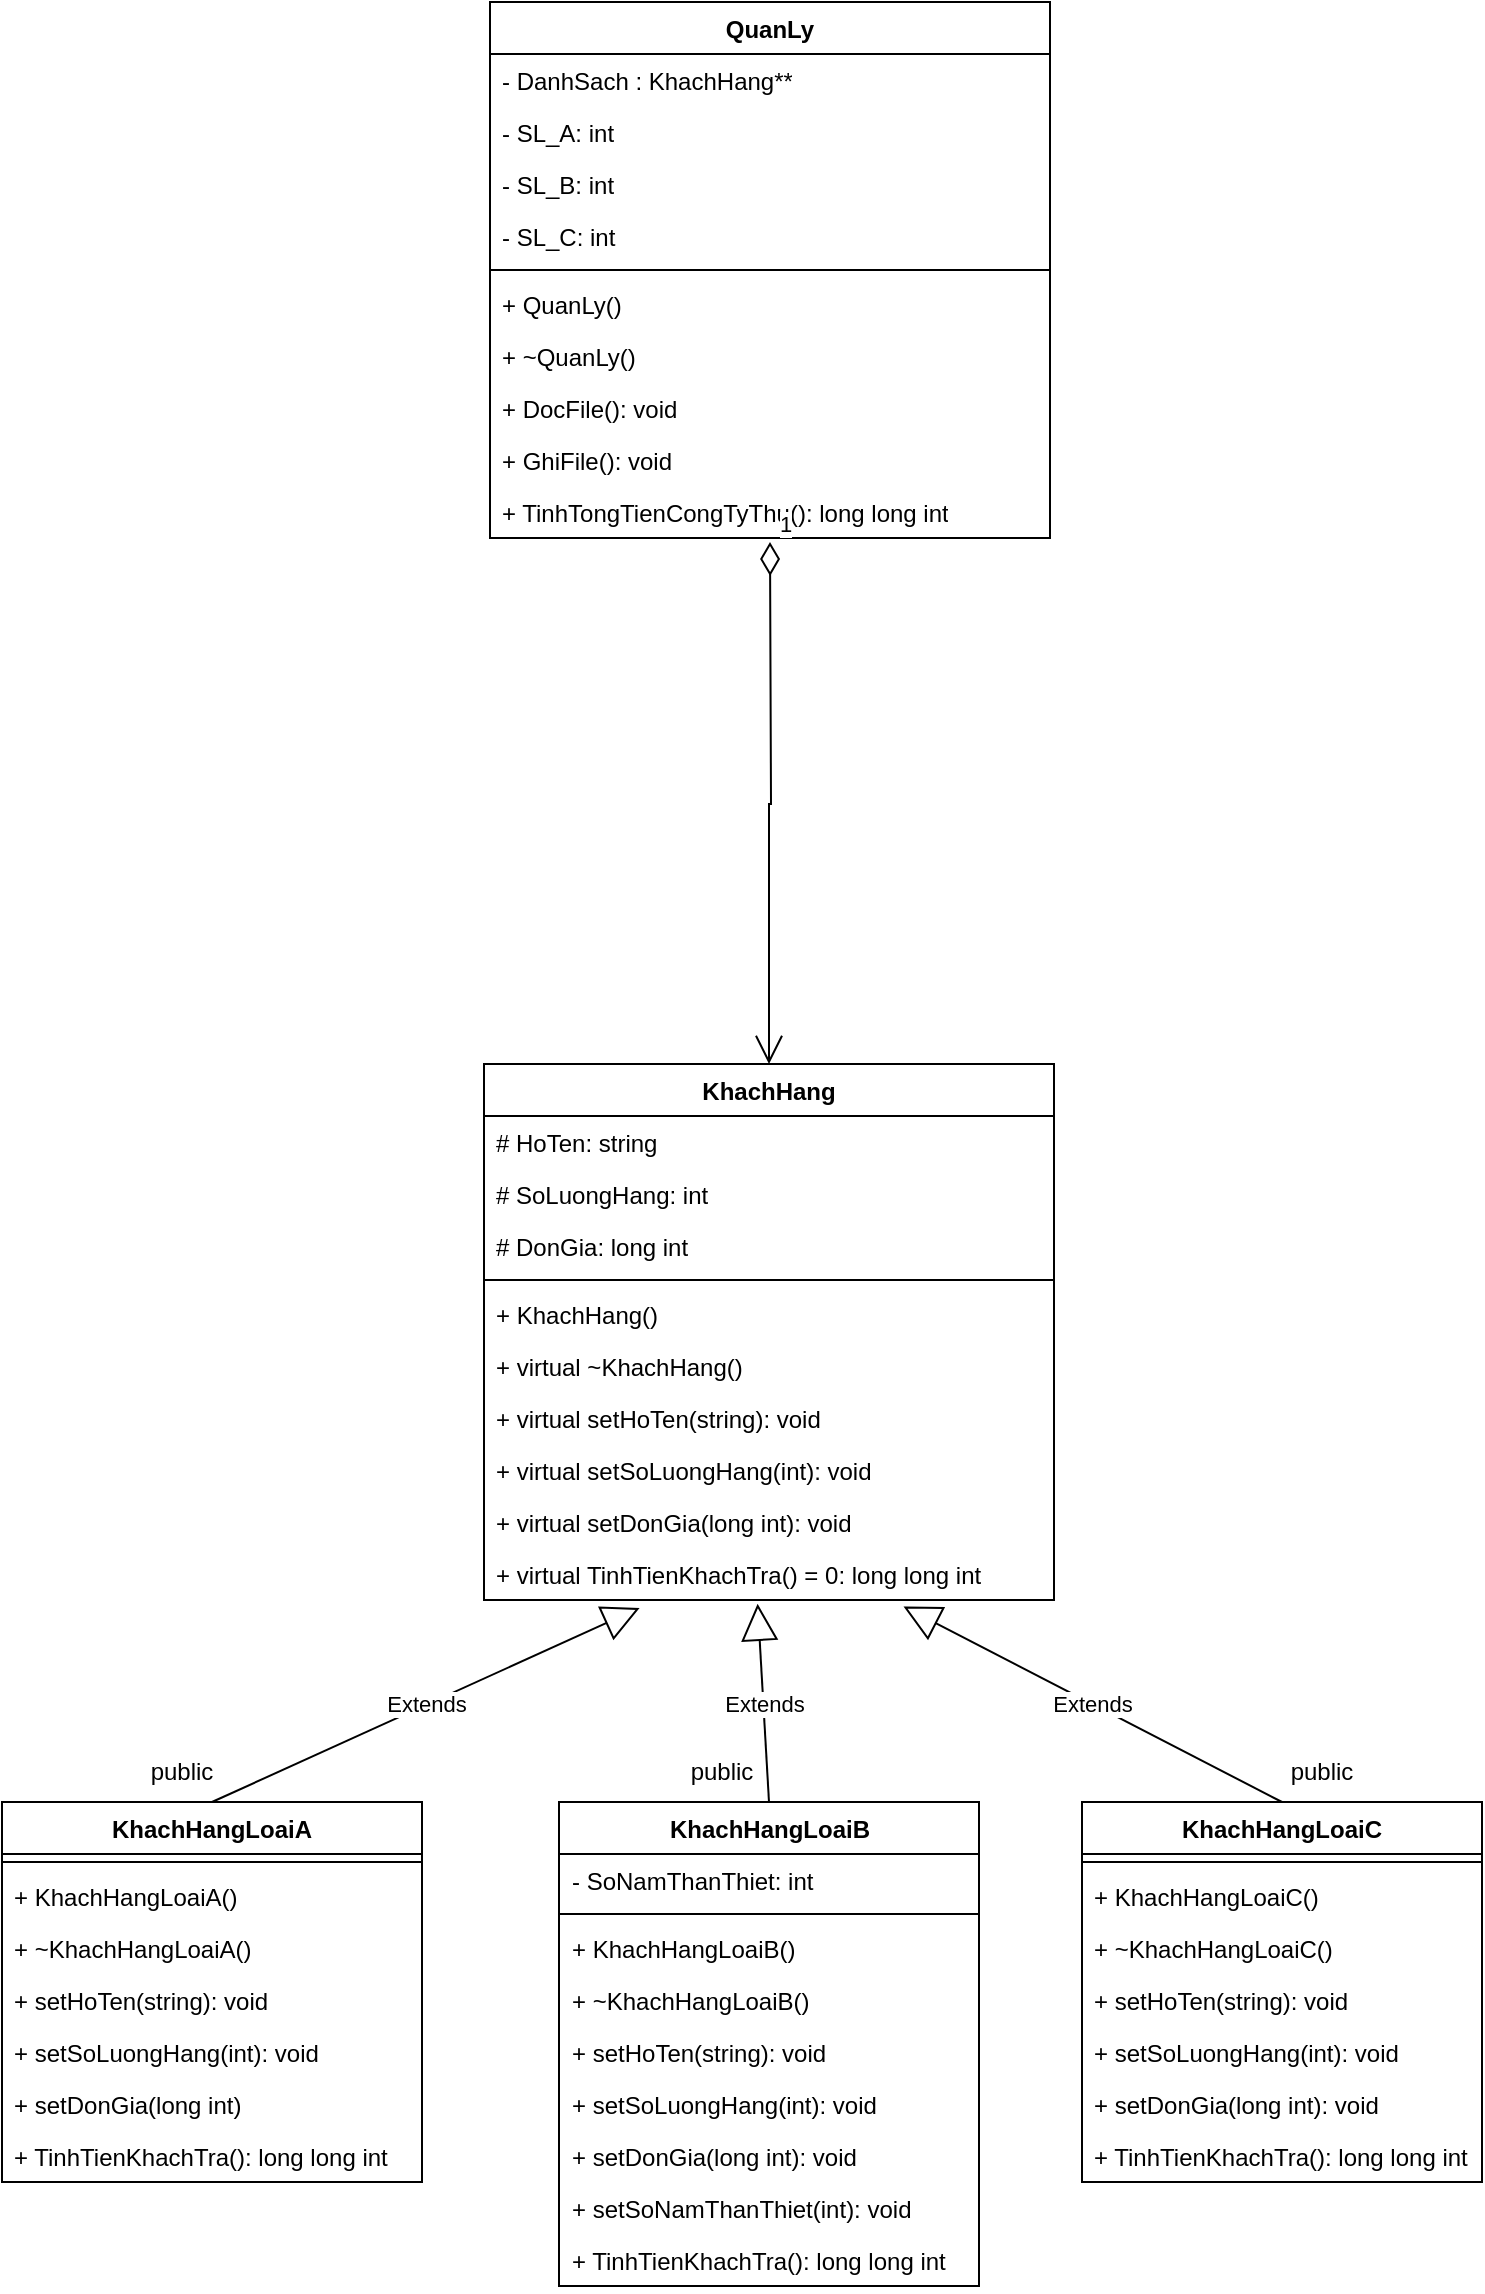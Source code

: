 <mxfile version="24.4.6" type="github">
  <diagram id="C5RBs43oDa-KdzZeNtuy" name="Page-1">
    <mxGraphModel dx="555" dy="1871" grid="1" gridSize="10" guides="1" tooltips="1" connect="1" arrows="1" fold="1" page="1" pageScale="1" pageWidth="827" pageHeight="1169" math="0" shadow="0">
      <root>
        <mxCell id="WIyWlLk6GJQsqaUBKTNV-0" />
        <mxCell id="WIyWlLk6GJQsqaUBKTNV-1" parent="WIyWlLk6GJQsqaUBKTNV-0" />
        <mxCell id="OHTR8JZZxxyX7zaucLzt-4" value="KhachHang" style="swimlane;fontStyle=1;align=center;verticalAlign=top;childLayout=stackLayout;horizontal=1;startSize=26;horizontalStack=0;resizeParent=1;resizeParentMax=0;resizeLast=0;collapsible=1;marginBottom=0;whiteSpace=wrap;html=1;" vertex="1" parent="WIyWlLk6GJQsqaUBKTNV-1">
          <mxGeometry x="271" y="451" width="285" height="268" as="geometry" />
        </mxCell>
        <mxCell id="OHTR8JZZxxyX7zaucLzt-62" value="# HoTen: string" style="text;strokeColor=none;fillColor=none;align=left;verticalAlign=top;spacingLeft=4;spacingRight=4;overflow=hidden;rotatable=0;points=[[0,0.5],[1,0.5]];portConstraint=eastwest;whiteSpace=wrap;html=1;" vertex="1" parent="OHTR8JZZxxyX7zaucLzt-4">
          <mxGeometry y="26" width="285" height="26" as="geometry" />
        </mxCell>
        <mxCell id="OHTR8JZZxxyX7zaucLzt-5" value="# SoLuongHang: int" style="text;strokeColor=none;fillColor=none;align=left;verticalAlign=top;spacingLeft=4;spacingRight=4;overflow=hidden;rotatable=0;points=[[0,0.5],[1,0.5]];portConstraint=eastwest;whiteSpace=wrap;html=1;" vertex="1" parent="OHTR8JZZxxyX7zaucLzt-4">
          <mxGeometry y="52" width="285" height="26" as="geometry" />
        </mxCell>
        <mxCell id="OHTR8JZZxxyX7zaucLzt-20" value="# DonGia: long int" style="text;strokeColor=none;fillColor=none;align=left;verticalAlign=top;spacingLeft=4;spacingRight=4;overflow=hidden;rotatable=0;points=[[0,0.5],[1,0.5]];portConstraint=eastwest;whiteSpace=wrap;html=1;" vertex="1" parent="OHTR8JZZxxyX7zaucLzt-4">
          <mxGeometry y="78" width="285" height="26" as="geometry" />
        </mxCell>
        <mxCell id="OHTR8JZZxxyX7zaucLzt-6" value="" style="line;strokeWidth=1;fillColor=none;align=left;verticalAlign=middle;spacingTop=-1;spacingLeft=3;spacingRight=3;rotatable=0;labelPosition=right;points=[];portConstraint=eastwest;strokeColor=inherit;" vertex="1" parent="OHTR8JZZxxyX7zaucLzt-4">
          <mxGeometry y="104" width="285" height="8" as="geometry" />
        </mxCell>
        <mxCell id="OHTR8JZZxxyX7zaucLzt-7" value="+ KhachHang()" style="text;strokeColor=none;fillColor=none;align=left;verticalAlign=top;spacingLeft=4;spacingRight=4;overflow=hidden;rotatable=0;points=[[0,0.5],[1,0.5]];portConstraint=eastwest;whiteSpace=wrap;html=1;" vertex="1" parent="OHTR8JZZxxyX7zaucLzt-4">
          <mxGeometry y="112" width="285" height="26" as="geometry" />
        </mxCell>
        <mxCell id="OHTR8JZZxxyX7zaucLzt-24" value="+ virtual ~KhachHang()" style="text;strokeColor=none;fillColor=none;align=left;verticalAlign=top;spacingLeft=4;spacingRight=4;overflow=hidden;rotatable=0;points=[[0,0.5],[1,0.5]];portConstraint=eastwest;whiteSpace=wrap;html=1;" vertex="1" parent="OHTR8JZZxxyX7zaucLzt-4">
          <mxGeometry y="138" width="285" height="26" as="geometry" />
        </mxCell>
        <mxCell id="OHTR8JZZxxyX7zaucLzt-25" value="+ virtual setHoTen(string): void" style="text;strokeColor=none;fillColor=none;align=left;verticalAlign=top;spacingLeft=4;spacingRight=4;overflow=hidden;rotatable=0;points=[[0,0.5],[1,0.5]];portConstraint=eastwest;whiteSpace=wrap;html=1;" vertex="1" parent="OHTR8JZZxxyX7zaucLzt-4">
          <mxGeometry y="164" width="285" height="26" as="geometry" />
        </mxCell>
        <mxCell id="OHTR8JZZxxyX7zaucLzt-63" value="+ virtual setSoLuongHang(int): void" style="text;strokeColor=none;fillColor=none;align=left;verticalAlign=top;spacingLeft=4;spacingRight=4;overflow=hidden;rotatable=0;points=[[0,0.5],[1,0.5]];portConstraint=eastwest;whiteSpace=wrap;html=1;" vertex="1" parent="OHTR8JZZxxyX7zaucLzt-4">
          <mxGeometry y="190" width="285" height="26" as="geometry" />
        </mxCell>
        <mxCell id="OHTR8JZZxxyX7zaucLzt-64" value="+ virtual setDonGia(long int): void" style="text;strokeColor=none;fillColor=none;align=left;verticalAlign=top;spacingLeft=4;spacingRight=4;overflow=hidden;rotatable=0;points=[[0,0.5],[1,0.5]];portConstraint=eastwest;whiteSpace=wrap;html=1;" vertex="1" parent="OHTR8JZZxxyX7zaucLzt-4">
          <mxGeometry y="216" width="285" height="26" as="geometry" />
        </mxCell>
        <mxCell id="OHTR8JZZxxyX7zaucLzt-28" value="+ virtual TinhTienKhachTra() = 0: long long int" style="text;strokeColor=none;fillColor=none;align=left;verticalAlign=top;spacingLeft=4;spacingRight=4;overflow=hidden;rotatable=0;points=[[0,0.5],[1,0.5]];portConstraint=eastwest;whiteSpace=wrap;html=1;" vertex="1" parent="OHTR8JZZxxyX7zaucLzt-4">
          <mxGeometry y="242" width="285" height="26" as="geometry" />
        </mxCell>
        <mxCell id="OHTR8JZZxxyX7zaucLzt-8" value="KhachHangLoaiA" style="swimlane;fontStyle=1;align=center;verticalAlign=top;childLayout=stackLayout;horizontal=1;startSize=26;horizontalStack=0;resizeParent=1;resizeParentMax=0;resizeLast=0;collapsible=1;marginBottom=0;whiteSpace=wrap;html=1;" vertex="1" parent="WIyWlLk6GJQsqaUBKTNV-1">
          <mxGeometry x="30" y="820" width="210" height="190" as="geometry" />
        </mxCell>
        <mxCell id="OHTR8JZZxxyX7zaucLzt-10" value="" style="line;strokeWidth=1;fillColor=none;align=left;verticalAlign=middle;spacingTop=-1;spacingLeft=3;spacingRight=3;rotatable=0;labelPosition=right;points=[];portConstraint=eastwest;strokeColor=inherit;" vertex="1" parent="OHTR8JZZxxyX7zaucLzt-8">
          <mxGeometry y="26" width="210" height="8" as="geometry" />
        </mxCell>
        <mxCell id="OHTR8JZZxxyX7zaucLzt-11" value="+ KhachHangLoaiA()" style="text;strokeColor=none;fillColor=none;align=left;verticalAlign=top;spacingLeft=4;spacingRight=4;overflow=hidden;rotatable=0;points=[[0,0.5],[1,0.5]];portConstraint=eastwest;whiteSpace=wrap;html=1;" vertex="1" parent="OHTR8JZZxxyX7zaucLzt-8">
          <mxGeometry y="34" width="210" height="26" as="geometry" />
        </mxCell>
        <mxCell id="OHTR8JZZxxyX7zaucLzt-30" value="+ ~KhachHangLoaiA()" style="text;strokeColor=none;fillColor=none;align=left;verticalAlign=top;spacingLeft=4;spacingRight=4;overflow=hidden;rotatable=0;points=[[0,0.5],[1,0.5]];portConstraint=eastwest;whiteSpace=wrap;html=1;" vertex="1" parent="OHTR8JZZxxyX7zaucLzt-8">
          <mxGeometry y="60" width="210" height="26" as="geometry" />
        </mxCell>
        <mxCell id="OHTR8JZZxxyX7zaucLzt-65" value="+ setHoTen(string): void" style="text;strokeColor=none;fillColor=none;align=left;verticalAlign=top;spacingLeft=4;spacingRight=4;overflow=hidden;rotatable=0;points=[[0,0.5],[1,0.5]];portConstraint=eastwest;whiteSpace=wrap;html=1;" vertex="1" parent="OHTR8JZZxxyX7zaucLzt-8">
          <mxGeometry y="86" width="210" height="26" as="geometry" />
        </mxCell>
        <mxCell id="OHTR8JZZxxyX7zaucLzt-66" value="+ setSoLuongHang(int): void" style="text;strokeColor=none;fillColor=none;align=left;verticalAlign=top;spacingLeft=4;spacingRight=4;overflow=hidden;rotatable=0;points=[[0,0.5],[1,0.5]];portConstraint=eastwest;whiteSpace=wrap;html=1;" vertex="1" parent="OHTR8JZZxxyX7zaucLzt-8">
          <mxGeometry y="112" width="210" height="26" as="geometry" />
        </mxCell>
        <mxCell id="OHTR8JZZxxyX7zaucLzt-67" value="+ setDonGia(long int)" style="text;strokeColor=none;fillColor=none;align=left;verticalAlign=top;spacingLeft=4;spacingRight=4;overflow=hidden;rotatable=0;points=[[0,0.5],[1,0.5]];portConstraint=eastwest;whiteSpace=wrap;html=1;" vertex="1" parent="OHTR8JZZxxyX7zaucLzt-8">
          <mxGeometry y="138" width="210" height="26" as="geometry" />
        </mxCell>
        <mxCell id="OHTR8JZZxxyX7zaucLzt-45" value="+ TinhTienKhachTra(): long long int" style="text;strokeColor=none;fillColor=none;align=left;verticalAlign=top;spacingLeft=4;spacingRight=4;overflow=hidden;rotatable=0;points=[[0,0.5],[1,0.5]];portConstraint=eastwest;whiteSpace=wrap;html=1;" vertex="1" parent="OHTR8JZZxxyX7zaucLzt-8">
          <mxGeometry y="164" width="210" height="26" as="geometry" />
        </mxCell>
        <mxCell id="OHTR8JZZxxyX7zaucLzt-12" value="KhachHangLoaiB" style="swimlane;fontStyle=1;align=center;verticalAlign=top;childLayout=stackLayout;horizontal=1;startSize=26;horizontalStack=0;resizeParent=1;resizeParentMax=0;resizeLast=0;collapsible=1;marginBottom=0;whiteSpace=wrap;html=1;" vertex="1" parent="WIyWlLk6GJQsqaUBKTNV-1">
          <mxGeometry x="308.5" y="820" width="210" height="242" as="geometry" />
        </mxCell>
        <mxCell id="OHTR8JZZxxyX7zaucLzt-13" value="- SoNamThanThiet: int" style="text;strokeColor=none;fillColor=none;align=left;verticalAlign=top;spacingLeft=4;spacingRight=4;overflow=hidden;rotatable=0;points=[[0,0.5],[1,0.5]];portConstraint=eastwest;whiteSpace=wrap;html=1;" vertex="1" parent="OHTR8JZZxxyX7zaucLzt-12">
          <mxGeometry y="26" width="210" height="26" as="geometry" />
        </mxCell>
        <mxCell id="OHTR8JZZxxyX7zaucLzt-14" value="" style="line;strokeWidth=1;fillColor=none;align=left;verticalAlign=middle;spacingTop=-1;spacingLeft=3;spacingRight=3;rotatable=0;labelPosition=right;points=[];portConstraint=eastwest;strokeColor=inherit;" vertex="1" parent="OHTR8JZZxxyX7zaucLzt-12">
          <mxGeometry y="52" width="210" height="8" as="geometry" />
        </mxCell>
        <mxCell id="OHTR8JZZxxyX7zaucLzt-15" value="+ KhachHangLoaiB()" style="text;strokeColor=none;fillColor=none;align=left;verticalAlign=top;spacingLeft=4;spacingRight=4;overflow=hidden;rotatable=0;points=[[0,0.5],[1,0.5]];portConstraint=eastwest;whiteSpace=wrap;html=1;" vertex="1" parent="OHTR8JZZxxyX7zaucLzt-12">
          <mxGeometry y="60" width="210" height="26" as="geometry" />
        </mxCell>
        <mxCell id="OHTR8JZZxxyX7zaucLzt-42" value="+ ~KhachHangLoaiB()" style="text;strokeColor=none;fillColor=none;align=left;verticalAlign=top;spacingLeft=4;spacingRight=4;overflow=hidden;rotatable=0;points=[[0,0.5],[1,0.5]];portConstraint=eastwest;whiteSpace=wrap;html=1;" vertex="1" parent="OHTR8JZZxxyX7zaucLzt-12">
          <mxGeometry y="86" width="210" height="26" as="geometry" />
        </mxCell>
        <mxCell id="OHTR8JZZxxyX7zaucLzt-71" value="+ setHoTen(string): void" style="text;strokeColor=none;fillColor=none;align=left;verticalAlign=top;spacingLeft=4;spacingRight=4;overflow=hidden;rotatable=0;points=[[0,0.5],[1,0.5]];portConstraint=eastwest;whiteSpace=wrap;html=1;" vertex="1" parent="OHTR8JZZxxyX7zaucLzt-12">
          <mxGeometry y="112" width="210" height="26" as="geometry" />
        </mxCell>
        <mxCell id="OHTR8JZZxxyX7zaucLzt-69" value="+ setSoLuongHang(int): void" style="text;strokeColor=none;fillColor=none;align=left;verticalAlign=top;spacingLeft=4;spacingRight=4;overflow=hidden;rotatable=0;points=[[0,0.5],[1,0.5]];portConstraint=eastwest;whiteSpace=wrap;html=1;" vertex="1" parent="OHTR8JZZxxyX7zaucLzt-12">
          <mxGeometry y="138" width="210" height="26" as="geometry" />
        </mxCell>
        <mxCell id="OHTR8JZZxxyX7zaucLzt-70" value="+ setDonGia(long int): void" style="text;strokeColor=none;fillColor=none;align=left;verticalAlign=top;spacingLeft=4;spacingRight=4;overflow=hidden;rotatable=0;points=[[0,0.5],[1,0.5]];portConstraint=eastwest;whiteSpace=wrap;html=1;" vertex="1" parent="OHTR8JZZxxyX7zaucLzt-12">
          <mxGeometry y="164" width="210" height="26" as="geometry" />
        </mxCell>
        <mxCell id="OHTR8JZZxxyX7zaucLzt-68" value="+ setSoNamThanThiet(int): void" style="text;strokeColor=none;fillColor=none;align=left;verticalAlign=top;spacingLeft=4;spacingRight=4;overflow=hidden;rotatable=0;points=[[0,0.5],[1,0.5]];portConstraint=eastwest;whiteSpace=wrap;html=1;" vertex="1" parent="OHTR8JZZxxyX7zaucLzt-12">
          <mxGeometry y="190" width="210" height="26" as="geometry" />
        </mxCell>
        <mxCell id="OHTR8JZZxxyX7zaucLzt-46" value="+ TinhTienKhachTra(): long long int" style="text;strokeColor=none;fillColor=none;align=left;verticalAlign=top;spacingLeft=4;spacingRight=4;overflow=hidden;rotatable=0;points=[[0,0.5],[1,0.5]];portConstraint=eastwest;whiteSpace=wrap;html=1;" vertex="1" parent="OHTR8JZZxxyX7zaucLzt-12">
          <mxGeometry y="216" width="210" height="26" as="geometry" />
        </mxCell>
        <mxCell id="OHTR8JZZxxyX7zaucLzt-16" value="KhachHangLoaiC" style="swimlane;fontStyle=1;align=center;verticalAlign=top;childLayout=stackLayout;horizontal=1;startSize=26;horizontalStack=0;resizeParent=1;resizeParentMax=0;resizeLast=0;collapsible=1;marginBottom=0;whiteSpace=wrap;html=1;" vertex="1" parent="WIyWlLk6GJQsqaUBKTNV-1">
          <mxGeometry x="570" y="820" width="200" height="190" as="geometry" />
        </mxCell>
        <mxCell id="OHTR8JZZxxyX7zaucLzt-18" value="" style="line;strokeWidth=1;fillColor=none;align=left;verticalAlign=middle;spacingTop=-1;spacingLeft=3;spacingRight=3;rotatable=0;labelPosition=right;points=[];portConstraint=eastwest;strokeColor=inherit;" vertex="1" parent="OHTR8JZZxxyX7zaucLzt-16">
          <mxGeometry y="26" width="200" height="8" as="geometry" />
        </mxCell>
        <mxCell id="OHTR8JZZxxyX7zaucLzt-19" value="+ KhachHangLoaiC()" style="text;strokeColor=none;fillColor=none;align=left;verticalAlign=top;spacingLeft=4;spacingRight=4;overflow=hidden;rotatable=0;points=[[0,0.5],[1,0.5]];portConstraint=eastwest;whiteSpace=wrap;html=1;" vertex="1" parent="OHTR8JZZxxyX7zaucLzt-16">
          <mxGeometry y="34" width="200" height="26" as="geometry" />
        </mxCell>
        <mxCell id="OHTR8JZZxxyX7zaucLzt-47" value="+ ~KhachHangLoaiC()" style="text;strokeColor=none;fillColor=none;align=left;verticalAlign=top;spacingLeft=4;spacingRight=4;overflow=hidden;rotatable=0;points=[[0,0.5],[1,0.5]];portConstraint=eastwest;whiteSpace=wrap;html=1;" vertex="1" parent="OHTR8JZZxxyX7zaucLzt-16">
          <mxGeometry y="60" width="200" height="26" as="geometry" />
        </mxCell>
        <mxCell id="OHTR8JZZxxyX7zaucLzt-72" value="+ setHoTen(string): void" style="text;strokeColor=none;fillColor=none;align=left;verticalAlign=top;spacingLeft=4;spacingRight=4;overflow=hidden;rotatable=0;points=[[0,0.5],[1,0.5]];portConstraint=eastwest;whiteSpace=wrap;html=1;" vertex="1" parent="OHTR8JZZxxyX7zaucLzt-16">
          <mxGeometry y="86" width="200" height="26" as="geometry" />
        </mxCell>
        <mxCell id="OHTR8JZZxxyX7zaucLzt-73" value="+ setSoLuongHang(int): void" style="text;strokeColor=none;fillColor=none;align=left;verticalAlign=top;spacingLeft=4;spacingRight=4;overflow=hidden;rotatable=0;points=[[0,0.5],[1,0.5]];portConstraint=eastwest;whiteSpace=wrap;html=1;" vertex="1" parent="OHTR8JZZxxyX7zaucLzt-16">
          <mxGeometry y="112" width="200" height="26" as="geometry" />
        </mxCell>
        <mxCell id="OHTR8JZZxxyX7zaucLzt-74" value="+ setDonGia(long int): void" style="text;strokeColor=none;fillColor=none;align=left;verticalAlign=top;spacingLeft=4;spacingRight=4;overflow=hidden;rotatable=0;points=[[0,0.5],[1,0.5]];portConstraint=eastwest;whiteSpace=wrap;html=1;" vertex="1" parent="OHTR8JZZxxyX7zaucLzt-16">
          <mxGeometry y="138" width="200" height="26" as="geometry" />
        </mxCell>
        <mxCell id="OHTR8JZZxxyX7zaucLzt-50" value="+ TinhTienKhachTra(): long long int" style="text;strokeColor=none;fillColor=none;align=left;verticalAlign=top;spacingLeft=4;spacingRight=4;overflow=hidden;rotatable=0;points=[[0,0.5],[1,0.5]];portConstraint=eastwest;whiteSpace=wrap;html=1;" vertex="1" parent="OHTR8JZZxxyX7zaucLzt-16">
          <mxGeometry y="164" width="200" height="26" as="geometry" />
        </mxCell>
        <mxCell id="OHTR8JZZxxyX7zaucLzt-33" value="QuanLy" style="swimlane;fontStyle=1;align=center;verticalAlign=top;childLayout=stackLayout;horizontal=1;startSize=26;horizontalStack=0;resizeParent=1;resizeParentMax=0;resizeLast=0;collapsible=1;marginBottom=0;whiteSpace=wrap;html=1;" vertex="1" parent="WIyWlLk6GJQsqaUBKTNV-1">
          <mxGeometry x="274" y="-80" width="280" height="268" as="geometry" />
        </mxCell>
        <mxCell id="OHTR8JZZxxyX7zaucLzt-34" value="- DanhSach : KhachHang**" style="text;strokeColor=none;fillColor=none;align=left;verticalAlign=top;spacingLeft=4;spacingRight=4;overflow=hidden;rotatable=0;points=[[0,0.5],[1,0.5]];portConstraint=eastwest;whiteSpace=wrap;html=1;" vertex="1" parent="OHTR8JZZxxyX7zaucLzt-33">
          <mxGeometry y="26" width="280" height="26" as="geometry" />
        </mxCell>
        <mxCell id="OHTR8JZZxxyX7zaucLzt-37" value="- SL_A: int" style="text;strokeColor=none;fillColor=none;align=left;verticalAlign=top;spacingLeft=4;spacingRight=4;overflow=hidden;rotatable=0;points=[[0,0.5],[1,0.5]];portConstraint=eastwest;whiteSpace=wrap;html=1;" vertex="1" parent="OHTR8JZZxxyX7zaucLzt-33">
          <mxGeometry y="52" width="280" height="26" as="geometry" />
        </mxCell>
        <mxCell id="OHTR8JZZxxyX7zaucLzt-51" value="- SL_B: int" style="text;strokeColor=none;fillColor=none;align=left;verticalAlign=top;spacingLeft=4;spacingRight=4;overflow=hidden;rotatable=0;points=[[0,0.5],[1,0.5]];portConstraint=eastwest;whiteSpace=wrap;html=1;" vertex="1" parent="OHTR8JZZxxyX7zaucLzt-33">
          <mxGeometry y="78" width="280" height="26" as="geometry" />
        </mxCell>
        <mxCell id="OHTR8JZZxxyX7zaucLzt-52" value="- SL_C: int" style="text;strokeColor=none;fillColor=none;align=left;verticalAlign=top;spacingLeft=4;spacingRight=4;overflow=hidden;rotatable=0;points=[[0,0.5],[1,0.5]];portConstraint=eastwest;whiteSpace=wrap;html=1;" vertex="1" parent="OHTR8JZZxxyX7zaucLzt-33">
          <mxGeometry y="104" width="280" height="26" as="geometry" />
        </mxCell>
        <mxCell id="OHTR8JZZxxyX7zaucLzt-35" value="" style="line;strokeWidth=1;fillColor=none;align=left;verticalAlign=middle;spacingTop=-1;spacingLeft=3;spacingRight=3;rotatable=0;labelPosition=right;points=[];portConstraint=eastwest;strokeColor=inherit;" vertex="1" parent="OHTR8JZZxxyX7zaucLzt-33">
          <mxGeometry y="130" width="280" height="8" as="geometry" />
        </mxCell>
        <mxCell id="OHTR8JZZxxyX7zaucLzt-36" value="+ QuanLy()" style="text;strokeColor=none;fillColor=none;align=left;verticalAlign=top;spacingLeft=4;spacingRight=4;overflow=hidden;rotatable=0;points=[[0,0.5],[1,0.5]];portConstraint=eastwest;whiteSpace=wrap;html=1;" vertex="1" parent="OHTR8JZZxxyX7zaucLzt-33">
          <mxGeometry y="138" width="280" height="26" as="geometry" />
        </mxCell>
        <mxCell id="OHTR8JZZxxyX7zaucLzt-38" value="+ ~QuanLy()" style="text;strokeColor=none;fillColor=none;align=left;verticalAlign=top;spacingLeft=4;spacingRight=4;overflow=hidden;rotatable=0;points=[[0,0.5],[1,0.5]];portConstraint=eastwest;whiteSpace=wrap;html=1;" vertex="1" parent="OHTR8JZZxxyX7zaucLzt-33">
          <mxGeometry y="164" width="280" height="26" as="geometry" />
        </mxCell>
        <mxCell id="OHTR8JZZxxyX7zaucLzt-39" value="+ DocFile(): void" style="text;strokeColor=none;fillColor=none;align=left;verticalAlign=top;spacingLeft=4;spacingRight=4;overflow=hidden;rotatable=0;points=[[0,0.5],[1,0.5]];portConstraint=eastwest;whiteSpace=wrap;html=1;" vertex="1" parent="OHTR8JZZxxyX7zaucLzt-33">
          <mxGeometry y="190" width="280" height="26" as="geometry" />
        </mxCell>
        <mxCell id="OHTR8JZZxxyX7zaucLzt-40" value="+ GhiFile(): void" style="text;strokeColor=none;fillColor=none;align=left;verticalAlign=top;spacingLeft=4;spacingRight=4;overflow=hidden;rotatable=0;points=[[0,0.5],[1,0.5]];portConstraint=eastwest;whiteSpace=wrap;html=1;" vertex="1" parent="OHTR8JZZxxyX7zaucLzt-33">
          <mxGeometry y="216" width="280" height="26" as="geometry" />
        </mxCell>
        <mxCell id="OHTR8JZZxxyX7zaucLzt-41" value="+ TinhTongTienCongTyThu(): long long int" style="text;strokeColor=none;fillColor=none;align=left;verticalAlign=top;spacingLeft=4;spacingRight=4;overflow=hidden;rotatable=0;points=[[0,0.5],[1,0.5]];portConstraint=eastwest;whiteSpace=wrap;html=1;" vertex="1" parent="OHTR8JZZxxyX7zaucLzt-33">
          <mxGeometry y="242" width="280" height="26" as="geometry" />
        </mxCell>
        <mxCell id="OHTR8JZZxxyX7zaucLzt-53" value="Extends" style="endArrow=block;endSize=16;endFill=0;html=1;rounded=0;entryX=0.273;entryY=1.153;entryDx=0;entryDy=0;entryPerimeter=0;exitX=0.5;exitY=0;exitDx=0;exitDy=0;" edge="1" parent="WIyWlLk6GJQsqaUBKTNV-1" source="OHTR8JZZxxyX7zaucLzt-8" target="OHTR8JZZxxyX7zaucLzt-28">
          <mxGeometry width="160" relative="1" as="geometry">
            <mxPoint x="190" y="810" as="sourcePoint" />
            <mxPoint x="350" y="810" as="targetPoint" />
          </mxGeometry>
        </mxCell>
        <mxCell id="OHTR8JZZxxyX7zaucLzt-54" value="Extends" style="endArrow=block;endSize=16;endFill=0;html=1;rounded=0;entryX=0.48;entryY=1.072;entryDx=0;entryDy=0;entryPerimeter=0;exitX=0.5;exitY=0;exitDx=0;exitDy=0;" edge="1" parent="WIyWlLk6GJQsqaUBKTNV-1" source="OHTR8JZZxxyX7zaucLzt-12" target="OHTR8JZZxxyX7zaucLzt-28">
          <mxGeometry width="160" relative="1" as="geometry">
            <mxPoint x="190" y="810" as="sourcePoint" />
            <mxPoint x="350" y="810" as="targetPoint" />
          </mxGeometry>
        </mxCell>
        <mxCell id="OHTR8JZZxxyX7zaucLzt-55" value="Extends" style="endArrow=block;endSize=16;endFill=0;html=1;rounded=0;entryX=0.736;entryY=1.126;entryDx=0;entryDy=0;entryPerimeter=0;exitX=0.5;exitY=0;exitDx=0;exitDy=0;" edge="1" parent="WIyWlLk6GJQsqaUBKTNV-1" source="OHTR8JZZxxyX7zaucLzt-16" target="OHTR8JZZxxyX7zaucLzt-28">
          <mxGeometry width="160" relative="1" as="geometry">
            <mxPoint x="190" y="810" as="sourcePoint" />
            <mxPoint x="350" y="810" as="targetPoint" />
          </mxGeometry>
        </mxCell>
        <mxCell id="OHTR8JZZxxyX7zaucLzt-56" value="public" style="text;strokeColor=none;align=center;fillColor=none;html=1;verticalAlign=middle;whiteSpace=wrap;rounded=0;" vertex="1" parent="WIyWlLk6GJQsqaUBKTNV-1">
          <mxGeometry x="90" y="790" width="60" height="30" as="geometry" />
        </mxCell>
        <mxCell id="OHTR8JZZxxyX7zaucLzt-57" value="public" style="text;strokeColor=none;align=center;fillColor=none;html=1;verticalAlign=middle;whiteSpace=wrap;rounded=0;" vertex="1" parent="WIyWlLk6GJQsqaUBKTNV-1">
          <mxGeometry x="360" y="790" width="60" height="30" as="geometry" />
        </mxCell>
        <mxCell id="OHTR8JZZxxyX7zaucLzt-58" value="public" style="text;strokeColor=none;align=center;fillColor=none;html=1;verticalAlign=middle;whiteSpace=wrap;rounded=0;" vertex="1" parent="WIyWlLk6GJQsqaUBKTNV-1">
          <mxGeometry x="660" y="790" width="60" height="30" as="geometry" />
        </mxCell>
        <mxCell id="OHTR8JZZxxyX7zaucLzt-61" value="1" style="endArrow=open;html=1;endSize=12;startArrow=diamondThin;startSize=14;startFill=0;edgeStyle=orthogonalEdgeStyle;align=left;verticalAlign=bottom;rounded=0;entryX=0.5;entryY=0;entryDx=0;entryDy=0;" edge="1" parent="WIyWlLk6GJQsqaUBKTNV-1" target="OHTR8JZZxxyX7zaucLzt-4">
          <mxGeometry x="-1" y="3" relative="1" as="geometry">
            <mxPoint x="414" y="190" as="sourcePoint" />
            <mxPoint x="400" y="420" as="targetPoint" />
          </mxGeometry>
        </mxCell>
      </root>
    </mxGraphModel>
  </diagram>
</mxfile>
